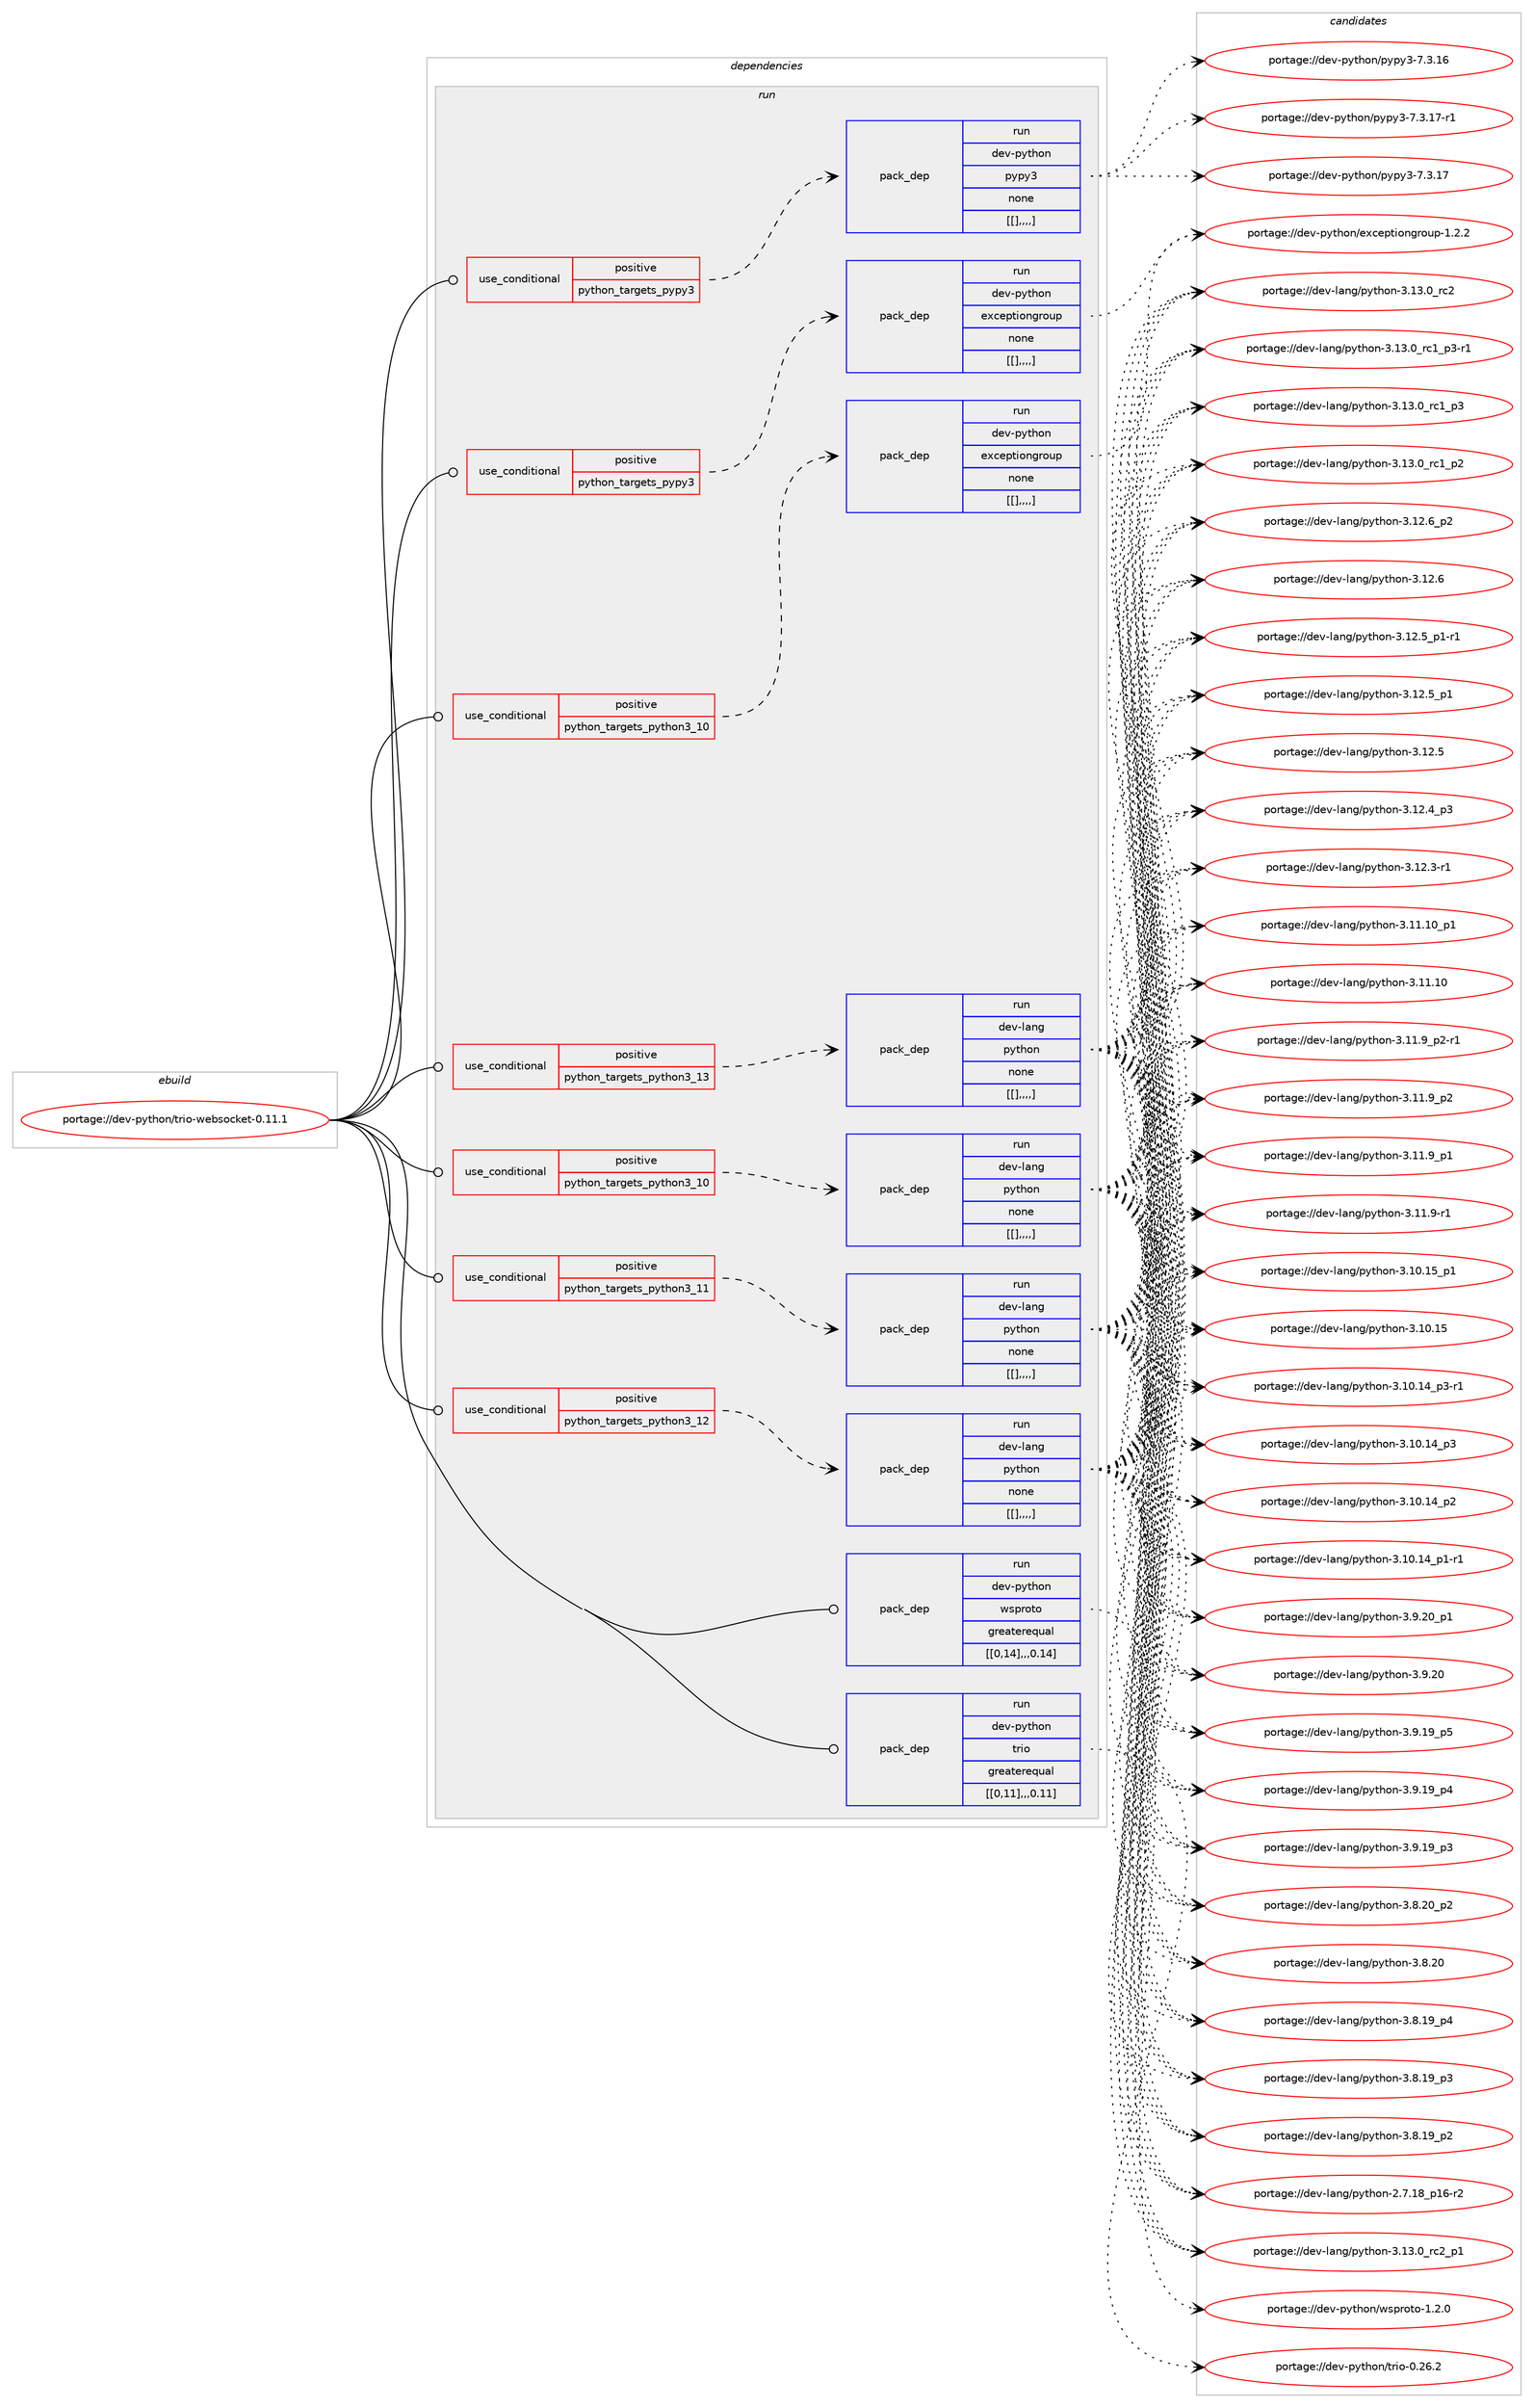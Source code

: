 digraph prolog {

# *************
# Graph options
# *************

newrank=true;
concentrate=true;
compound=true;
graph [rankdir=LR,fontname=Helvetica,fontsize=10,ranksep=1.5];#, ranksep=2.5, nodesep=0.2];
edge  [arrowhead=vee];
node  [fontname=Helvetica,fontsize=10];

# **********
# The ebuild
# **********

subgraph cluster_leftcol {
color=gray;
label=<<i>ebuild</i>>;
id [label="portage://dev-python/trio-websocket-0.11.1", color=red, width=4, href="../dev-python/trio-websocket-0.11.1.svg"];
}

# ****************
# The dependencies
# ****************

subgraph cluster_midcol {
color=gray;
label=<<i>dependencies</i>>;
subgraph cluster_compile {
fillcolor="#eeeeee";
style=filled;
label=<<i>compile</i>>;
}
subgraph cluster_compileandrun {
fillcolor="#eeeeee";
style=filled;
label=<<i>compile and run</i>>;
}
subgraph cluster_run {
fillcolor="#eeeeee";
style=filled;
label=<<i>run</i>>;
subgraph cond42432 {
dependency169574 [label=<<TABLE BORDER="0" CELLBORDER="1" CELLSPACING="0" CELLPADDING="4"><TR><TD ROWSPAN="3" CELLPADDING="10">use_conditional</TD></TR><TR><TD>positive</TD></TR><TR><TD>python_targets_pypy3</TD></TR></TABLE>>, shape=none, color=red];
subgraph pack125879 {
dependency169575 [label=<<TABLE BORDER="0" CELLBORDER="1" CELLSPACING="0" CELLPADDING="4" WIDTH="220"><TR><TD ROWSPAN="6" CELLPADDING="30">pack_dep</TD></TR><TR><TD WIDTH="110">run</TD></TR><TR><TD>dev-python</TD></TR><TR><TD>exceptiongroup</TD></TR><TR><TD>none</TD></TR><TR><TD>[[],,,,]</TD></TR></TABLE>>, shape=none, color=blue];
}
dependency169574:e -> dependency169575:w [weight=20,style="dashed",arrowhead="vee"];
}
id:e -> dependency169574:w [weight=20,style="solid",arrowhead="odot"];
subgraph cond42433 {
dependency169576 [label=<<TABLE BORDER="0" CELLBORDER="1" CELLSPACING="0" CELLPADDING="4"><TR><TD ROWSPAN="3" CELLPADDING="10">use_conditional</TD></TR><TR><TD>positive</TD></TR><TR><TD>python_targets_pypy3</TD></TR></TABLE>>, shape=none, color=red];
subgraph pack125880 {
dependency169577 [label=<<TABLE BORDER="0" CELLBORDER="1" CELLSPACING="0" CELLPADDING="4" WIDTH="220"><TR><TD ROWSPAN="6" CELLPADDING="30">pack_dep</TD></TR><TR><TD WIDTH="110">run</TD></TR><TR><TD>dev-python</TD></TR><TR><TD>pypy3</TD></TR><TR><TD>none</TD></TR><TR><TD>[[],,,,]</TD></TR></TABLE>>, shape=none, color=blue];
}
dependency169576:e -> dependency169577:w [weight=20,style="dashed",arrowhead="vee"];
}
id:e -> dependency169576:w [weight=20,style="solid",arrowhead="odot"];
subgraph cond42434 {
dependency169578 [label=<<TABLE BORDER="0" CELLBORDER="1" CELLSPACING="0" CELLPADDING="4"><TR><TD ROWSPAN="3" CELLPADDING="10">use_conditional</TD></TR><TR><TD>positive</TD></TR><TR><TD>python_targets_python3_10</TD></TR></TABLE>>, shape=none, color=red];
subgraph pack125881 {
dependency169579 [label=<<TABLE BORDER="0" CELLBORDER="1" CELLSPACING="0" CELLPADDING="4" WIDTH="220"><TR><TD ROWSPAN="6" CELLPADDING="30">pack_dep</TD></TR><TR><TD WIDTH="110">run</TD></TR><TR><TD>dev-lang</TD></TR><TR><TD>python</TD></TR><TR><TD>none</TD></TR><TR><TD>[[],,,,]</TD></TR></TABLE>>, shape=none, color=blue];
}
dependency169578:e -> dependency169579:w [weight=20,style="dashed",arrowhead="vee"];
}
id:e -> dependency169578:w [weight=20,style="solid",arrowhead="odot"];
subgraph cond42435 {
dependency169580 [label=<<TABLE BORDER="0" CELLBORDER="1" CELLSPACING="0" CELLPADDING="4"><TR><TD ROWSPAN="3" CELLPADDING="10">use_conditional</TD></TR><TR><TD>positive</TD></TR><TR><TD>python_targets_python3_10</TD></TR></TABLE>>, shape=none, color=red];
subgraph pack125882 {
dependency169581 [label=<<TABLE BORDER="0" CELLBORDER="1" CELLSPACING="0" CELLPADDING="4" WIDTH="220"><TR><TD ROWSPAN="6" CELLPADDING="30">pack_dep</TD></TR><TR><TD WIDTH="110">run</TD></TR><TR><TD>dev-python</TD></TR><TR><TD>exceptiongroup</TD></TR><TR><TD>none</TD></TR><TR><TD>[[],,,,]</TD></TR></TABLE>>, shape=none, color=blue];
}
dependency169580:e -> dependency169581:w [weight=20,style="dashed",arrowhead="vee"];
}
id:e -> dependency169580:w [weight=20,style="solid",arrowhead="odot"];
subgraph cond42436 {
dependency169582 [label=<<TABLE BORDER="0" CELLBORDER="1" CELLSPACING="0" CELLPADDING="4"><TR><TD ROWSPAN="3" CELLPADDING="10">use_conditional</TD></TR><TR><TD>positive</TD></TR><TR><TD>python_targets_python3_11</TD></TR></TABLE>>, shape=none, color=red];
subgraph pack125883 {
dependency169583 [label=<<TABLE BORDER="0" CELLBORDER="1" CELLSPACING="0" CELLPADDING="4" WIDTH="220"><TR><TD ROWSPAN="6" CELLPADDING="30">pack_dep</TD></TR><TR><TD WIDTH="110">run</TD></TR><TR><TD>dev-lang</TD></TR><TR><TD>python</TD></TR><TR><TD>none</TD></TR><TR><TD>[[],,,,]</TD></TR></TABLE>>, shape=none, color=blue];
}
dependency169582:e -> dependency169583:w [weight=20,style="dashed",arrowhead="vee"];
}
id:e -> dependency169582:w [weight=20,style="solid",arrowhead="odot"];
subgraph cond42437 {
dependency169584 [label=<<TABLE BORDER="0" CELLBORDER="1" CELLSPACING="0" CELLPADDING="4"><TR><TD ROWSPAN="3" CELLPADDING="10">use_conditional</TD></TR><TR><TD>positive</TD></TR><TR><TD>python_targets_python3_12</TD></TR></TABLE>>, shape=none, color=red];
subgraph pack125884 {
dependency169585 [label=<<TABLE BORDER="0" CELLBORDER="1" CELLSPACING="0" CELLPADDING="4" WIDTH="220"><TR><TD ROWSPAN="6" CELLPADDING="30">pack_dep</TD></TR><TR><TD WIDTH="110">run</TD></TR><TR><TD>dev-lang</TD></TR><TR><TD>python</TD></TR><TR><TD>none</TD></TR><TR><TD>[[],,,,]</TD></TR></TABLE>>, shape=none, color=blue];
}
dependency169584:e -> dependency169585:w [weight=20,style="dashed",arrowhead="vee"];
}
id:e -> dependency169584:w [weight=20,style="solid",arrowhead="odot"];
subgraph cond42438 {
dependency169586 [label=<<TABLE BORDER="0" CELLBORDER="1" CELLSPACING="0" CELLPADDING="4"><TR><TD ROWSPAN="3" CELLPADDING="10">use_conditional</TD></TR><TR><TD>positive</TD></TR><TR><TD>python_targets_python3_13</TD></TR></TABLE>>, shape=none, color=red];
subgraph pack125885 {
dependency169587 [label=<<TABLE BORDER="0" CELLBORDER="1" CELLSPACING="0" CELLPADDING="4" WIDTH="220"><TR><TD ROWSPAN="6" CELLPADDING="30">pack_dep</TD></TR><TR><TD WIDTH="110">run</TD></TR><TR><TD>dev-lang</TD></TR><TR><TD>python</TD></TR><TR><TD>none</TD></TR><TR><TD>[[],,,,]</TD></TR></TABLE>>, shape=none, color=blue];
}
dependency169586:e -> dependency169587:w [weight=20,style="dashed",arrowhead="vee"];
}
id:e -> dependency169586:w [weight=20,style="solid",arrowhead="odot"];
subgraph pack125886 {
dependency169588 [label=<<TABLE BORDER="0" CELLBORDER="1" CELLSPACING="0" CELLPADDING="4" WIDTH="220"><TR><TD ROWSPAN="6" CELLPADDING="30">pack_dep</TD></TR><TR><TD WIDTH="110">run</TD></TR><TR><TD>dev-python</TD></TR><TR><TD>trio</TD></TR><TR><TD>greaterequal</TD></TR><TR><TD>[[0,11],,,0.11]</TD></TR></TABLE>>, shape=none, color=blue];
}
id:e -> dependency169588:w [weight=20,style="solid",arrowhead="odot"];
subgraph pack125887 {
dependency169589 [label=<<TABLE BORDER="0" CELLBORDER="1" CELLSPACING="0" CELLPADDING="4" WIDTH="220"><TR><TD ROWSPAN="6" CELLPADDING="30">pack_dep</TD></TR><TR><TD WIDTH="110">run</TD></TR><TR><TD>dev-python</TD></TR><TR><TD>wsproto</TD></TR><TR><TD>greaterequal</TD></TR><TR><TD>[[0,14],,,0.14]</TD></TR></TABLE>>, shape=none, color=blue];
}
id:e -> dependency169589:w [weight=20,style="solid",arrowhead="odot"];
}
}

# **************
# The candidates
# **************

subgraph cluster_choices {
rank=same;
color=gray;
label=<<i>candidates</i>>;

subgraph choice125879 {
color=black;
nodesep=1;
choice100101118451121211161041111104710112099101112116105111110103114111117112454946504650 [label="portage://dev-python/exceptiongroup-1.2.2", color=red, width=4,href="../dev-python/exceptiongroup-1.2.2.svg"];
dependency169575:e -> choice100101118451121211161041111104710112099101112116105111110103114111117112454946504650:w [style=dotted,weight="100"];
}
subgraph choice125880 {
color=black;
nodesep=1;
choice100101118451121211161041111104711212111212151455546514649554511449 [label="portage://dev-python/pypy3-7.3.17-r1", color=red, width=4,href="../dev-python/pypy3-7.3.17-r1.svg"];
choice10010111845112121116104111110471121211121215145554651464955 [label="portage://dev-python/pypy3-7.3.17", color=red, width=4,href="../dev-python/pypy3-7.3.17.svg"];
choice10010111845112121116104111110471121211121215145554651464954 [label="portage://dev-python/pypy3-7.3.16", color=red, width=4,href="../dev-python/pypy3-7.3.16.svg"];
dependency169577:e -> choice100101118451121211161041111104711212111212151455546514649554511449:w [style=dotted,weight="100"];
dependency169577:e -> choice10010111845112121116104111110471121211121215145554651464955:w [style=dotted,weight="100"];
dependency169577:e -> choice10010111845112121116104111110471121211121215145554651464954:w [style=dotted,weight="100"];
}
subgraph choice125881 {
color=black;
nodesep=1;
choice100101118451089711010347112121116104111110455146495146489511499509511249 [label="portage://dev-lang/python-3.13.0_rc2_p1", color=red, width=4,href="../dev-lang/python-3.13.0_rc2_p1.svg"];
choice10010111845108971101034711212111610411111045514649514648951149950 [label="portage://dev-lang/python-3.13.0_rc2", color=red, width=4,href="../dev-lang/python-3.13.0_rc2.svg"];
choice1001011184510897110103471121211161041111104551464951464895114994995112514511449 [label="portage://dev-lang/python-3.13.0_rc1_p3-r1", color=red, width=4,href="../dev-lang/python-3.13.0_rc1_p3-r1.svg"];
choice100101118451089711010347112121116104111110455146495146489511499499511251 [label="portage://dev-lang/python-3.13.0_rc1_p3", color=red, width=4,href="../dev-lang/python-3.13.0_rc1_p3.svg"];
choice100101118451089711010347112121116104111110455146495146489511499499511250 [label="portage://dev-lang/python-3.13.0_rc1_p2", color=red, width=4,href="../dev-lang/python-3.13.0_rc1_p2.svg"];
choice100101118451089711010347112121116104111110455146495046549511250 [label="portage://dev-lang/python-3.12.6_p2", color=red, width=4,href="../dev-lang/python-3.12.6_p2.svg"];
choice10010111845108971101034711212111610411111045514649504654 [label="portage://dev-lang/python-3.12.6", color=red, width=4,href="../dev-lang/python-3.12.6.svg"];
choice1001011184510897110103471121211161041111104551464950465395112494511449 [label="portage://dev-lang/python-3.12.5_p1-r1", color=red, width=4,href="../dev-lang/python-3.12.5_p1-r1.svg"];
choice100101118451089711010347112121116104111110455146495046539511249 [label="portage://dev-lang/python-3.12.5_p1", color=red, width=4,href="../dev-lang/python-3.12.5_p1.svg"];
choice10010111845108971101034711212111610411111045514649504653 [label="portage://dev-lang/python-3.12.5", color=red, width=4,href="../dev-lang/python-3.12.5.svg"];
choice100101118451089711010347112121116104111110455146495046529511251 [label="portage://dev-lang/python-3.12.4_p3", color=red, width=4,href="../dev-lang/python-3.12.4_p3.svg"];
choice100101118451089711010347112121116104111110455146495046514511449 [label="portage://dev-lang/python-3.12.3-r1", color=red, width=4,href="../dev-lang/python-3.12.3-r1.svg"];
choice10010111845108971101034711212111610411111045514649494649489511249 [label="portage://dev-lang/python-3.11.10_p1", color=red, width=4,href="../dev-lang/python-3.11.10_p1.svg"];
choice1001011184510897110103471121211161041111104551464949464948 [label="portage://dev-lang/python-3.11.10", color=red, width=4,href="../dev-lang/python-3.11.10.svg"];
choice1001011184510897110103471121211161041111104551464949465795112504511449 [label="portage://dev-lang/python-3.11.9_p2-r1", color=red, width=4,href="../dev-lang/python-3.11.9_p2-r1.svg"];
choice100101118451089711010347112121116104111110455146494946579511250 [label="portage://dev-lang/python-3.11.9_p2", color=red, width=4,href="../dev-lang/python-3.11.9_p2.svg"];
choice100101118451089711010347112121116104111110455146494946579511249 [label="portage://dev-lang/python-3.11.9_p1", color=red, width=4,href="../dev-lang/python-3.11.9_p1.svg"];
choice100101118451089711010347112121116104111110455146494946574511449 [label="portage://dev-lang/python-3.11.9-r1", color=red, width=4,href="../dev-lang/python-3.11.9-r1.svg"];
choice10010111845108971101034711212111610411111045514649484649539511249 [label="portage://dev-lang/python-3.10.15_p1", color=red, width=4,href="../dev-lang/python-3.10.15_p1.svg"];
choice1001011184510897110103471121211161041111104551464948464953 [label="portage://dev-lang/python-3.10.15", color=red, width=4,href="../dev-lang/python-3.10.15.svg"];
choice100101118451089711010347112121116104111110455146494846495295112514511449 [label="portage://dev-lang/python-3.10.14_p3-r1", color=red, width=4,href="../dev-lang/python-3.10.14_p3-r1.svg"];
choice10010111845108971101034711212111610411111045514649484649529511251 [label="portage://dev-lang/python-3.10.14_p3", color=red, width=4,href="../dev-lang/python-3.10.14_p3.svg"];
choice10010111845108971101034711212111610411111045514649484649529511250 [label="portage://dev-lang/python-3.10.14_p2", color=red, width=4,href="../dev-lang/python-3.10.14_p2.svg"];
choice100101118451089711010347112121116104111110455146494846495295112494511449 [label="portage://dev-lang/python-3.10.14_p1-r1", color=red, width=4,href="../dev-lang/python-3.10.14_p1-r1.svg"];
choice100101118451089711010347112121116104111110455146574650489511249 [label="portage://dev-lang/python-3.9.20_p1", color=red, width=4,href="../dev-lang/python-3.9.20_p1.svg"];
choice10010111845108971101034711212111610411111045514657465048 [label="portage://dev-lang/python-3.9.20", color=red, width=4,href="../dev-lang/python-3.9.20.svg"];
choice100101118451089711010347112121116104111110455146574649579511253 [label="portage://dev-lang/python-3.9.19_p5", color=red, width=4,href="../dev-lang/python-3.9.19_p5.svg"];
choice100101118451089711010347112121116104111110455146574649579511252 [label="portage://dev-lang/python-3.9.19_p4", color=red, width=4,href="../dev-lang/python-3.9.19_p4.svg"];
choice100101118451089711010347112121116104111110455146574649579511251 [label="portage://dev-lang/python-3.9.19_p3", color=red, width=4,href="../dev-lang/python-3.9.19_p3.svg"];
choice100101118451089711010347112121116104111110455146564650489511250 [label="portage://dev-lang/python-3.8.20_p2", color=red, width=4,href="../dev-lang/python-3.8.20_p2.svg"];
choice10010111845108971101034711212111610411111045514656465048 [label="portage://dev-lang/python-3.8.20", color=red, width=4,href="../dev-lang/python-3.8.20.svg"];
choice100101118451089711010347112121116104111110455146564649579511252 [label="portage://dev-lang/python-3.8.19_p4", color=red, width=4,href="../dev-lang/python-3.8.19_p4.svg"];
choice100101118451089711010347112121116104111110455146564649579511251 [label="portage://dev-lang/python-3.8.19_p3", color=red, width=4,href="../dev-lang/python-3.8.19_p3.svg"];
choice100101118451089711010347112121116104111110455146564649579511250 [label="portage://dev-lang/python-3.8.19_p2", color=red, width=4,href="../dev-lang/python-3.8.19_p2.svg"];
choice100101118451089711010347112121116104111110455046554649569511249544511450 [label="portage://dev-lang/python-2.7.18_p16-r2", color=red, width=4,href="../dev-lang/python-2.7.18_p16-r2.svg"];
dependency169579:e -> choice100101118451089711010347112121116104111110455146495146489511499509511249:w [style=dotted,weight="100"];
dependency169579:e -> choice10010111845108971101034711212111610411111045514649514648951149950:w [style=dotted,weight="100"];
dependency169579:e -> choice1001011184510897110103471121211161041111104551464951464895114994995112514511449:w [style=dotted,weight="100"];
dependency169579:e -> choice100101118451089711010347112121116104111110455146495146489511499499511251:w [style=dotted,weight="100"];
dependency169579:e -> choice100101118451089711010347112121116104111110455146495146489511499499511250:w [style=dotted,weight="100"];
dependency169579:e -> choice100101118451089711010347112121116104111110455146495046549511250:w [style=dotted,weight="100"];
dependency169579:e -> choice10010111845108971101034711212111610411111045514649504654:w [style=dotted,weight="100"];
dependency169579:e -> choice1001011184510897110103471121211161041111104551464950465395112494511449:w [style=dotted,weight="100"];
dependency169579:e -> choice100101118451089711010347112121116104111110455146495046539511249:w [style=dotted,weight="100"];
dependency169579:e -> choice10010111845108971101034711212111610411111045514649504653:w [style=dotted,weight="100"];
dependency169579:e -> choice100101118451089711010347112121116104111110455146495046529511251:w [style=dotted,weight="100"];
dependency169579:e -> choice100101118451089711010347112121116104111110455146495046514511449:w [style=dotted,weight="100"];
dependency169579:e -> choice10010111845108971101034711212111610411111045514649494649489511249:w [style=dotted,weight="100"];
dependency169579:e -> choice1001011184510897110103471121211161041111104551464949464948:w [style=dotted,weight="100"];
dependency169579:e -> choice1001011184510897110103471121211161041111104551464949465795112504511449:w [style=dotted,weight="100"];
dependency169579:e -> choice100101118451089711010347112121116104111110455146494946579511250:w [style=dotted,weight="100"];
dependency169579:e -> choice100101118451089711010347112121116104111110455146494946579511249:w [style=dotted,weight="100"];
dependency169579:e -> choice100101118451089711010347112121116104111110455146494946574511449:w [style=dotted,weight="100"];
dependency169579:e -> choice10010111845108971101034711212111610411111045514649484649539511249:w [style=dotted,weight="100"];
dependency169579:e -> choice1001011184510897110103471121211161041111104551464948464953:w [style=dotted,weight="100"];
dependency169579:e -> choice100101118451089711010347112121116104111110455146494846495295112514511449:w [style=dotted,weight="100"];
dependency169579:e -> choice10010111845108971101034711212111610411111045514649484649529511251:w [style=dotted,weight="100"];
dependency169579:e -> choice10010111845108971101034711212111610411111045514649484649529511250:w [style=dotted,weight="100"];
dependency169579:e -> choice100101118451089711010347112121116104111110455146494846495295112494511449:w [style=dotted,weight="100"];
dependency169579:e -> choice100101118451089711010347112121116104111110455146574650489511249:w [style=dotted,weight="100"];
dependency169579:e -> choice10010111845108971101034711212111610411111045514657465048:w [style=dotted,weight="100"];
dependency169579:e -> choice100101118451089711010347112121116104111110455146574649579511253:w [style=dotted,weight="100"];
dependency169579:e -> choice100101118451089711010347112121116104111110455146574649579511252:w [style=dotted,weight="100"];
dependency169579:e -> choice100101118451089711010347112121116104111110455146574649579511251:w [style=dotted,weight="100"];
dependency169579:e -> choice100101118451089711010347112121116104111110455146564650489511250:w [style=dotted,weight="100"];
dependency169579:e -> choice10010111845108971101034711212111610411111045514656465048:w [style=dotted,weight="100"];
dependency169579:e -> choice100101118451089711010347112121116104111110455146564649579511252:w [style=dotted,weight="100"];
dependency169579:e -> choice100101118451089711010347112121116104111110455146564649579511251:w [style=dotted,weight="100"];
dependency169579:e -> choice100101118451089711010347112121116104111110455146564649579511250:w [style=dotted,weight="100"];
dependency169579:e -> choice100101118451089711010347112121116104111110455046554649569511249544511450:w [style=dotted,weight="100"];
}
subgraph choice125882 {
color=black;
nodesep=1;
choice100101118451121211161041111104710112099101112116105111110103114111117112454946504650 [label="portage://dev-python/exceptiongroup-1.2.2", color=red, width=4,href="../dev-python/exceptiongroup-1.2.2.svg"];
dependency169581:e -> choice100101118451121211161041111104710112099101112116105111110103114111117112454946504650:w [style=dotted,weight="100"];
}
subgraph choice125883 {
color=black;
nodesep=1;
choice100101118451089711010347112121116104111110455146495146489511499509511249 [label="portage://dev-lang/python-3.13.0_rc2_p1", color=red, width=4,href="../dev-lang/python-3.13.0_rc2_p1.svg"];
choice10010111845108971101034711212111610411111045514649514648951149950 [label="portage://dev-lang/python-3.13.0_rc2", color=red, width=4,href="../dev-lang/python-3.13.0_rc2.svg"];
choice1001011184510897110103471121211161041111104551464951464895114994995112514511449 [label="portage://dev-lang/python-3.13.0_rc1_p3-r1", color=red, width=4,href="../dev-lang/python-3.13.0_rc1_p3-r1.svg"];
choice100101118451089711010347112121116104111110455146495146489511499499511251 [label="portage://dev-lang/python-3.13.0_rc1_p3", color=red, width=4,href="../dev-lang/python-3.13.0_rc1_p3.svg"];
choice100101118451089711010347112121116104111110455146495146489511499499511250 [label="portage://dev-lang/python-3.13.0_rc1_p2", color=red, width=4,href="../dev-lang/python-3.13.0_rc1_p2.svg"];
choice100101118451089711010347112121116104111110455146495046549511250 [label="portage://dev-lang/python-3.12.6_p2", color=red, width=4,href="../dev-lang/python-3.12.6_p2.svg"];
choice10010111845108971101034711212111610411111045514649504654 [label="portage://dev-lang/python-3.12.6", color=red, width=4,href="../dev-lang/python-3.12.6.svg"];
choice1001011184510897110103471121211161041111104551464950465395112494511449 [label="portage://dev-lang/python-3.12.5_p1-r1", color=red, width=4,href="../dev-lang/python-3.12.5_p1-r1.svg"];
choice100101118451089711010347112121116104111110455146495046539511249 [label="portage://dev-lang/python-3.12.5_p1", color=red, width=4,href="../dev-lang/python-3.12.5_p1.svg"];
choice10010111845108971101034711212111610411111045514649504653 [label="portage://dev-lang/python-3.12.5", color=red, width=4,href="../dev-lang/python-3.12.5.svg"];
choice100101118451089711010347112121116104111110455146495046529511251 [label="portage://dev-lang/python-3.12.4_p3", color=red, width=4,href="../dev-lang/python-3.12.4_p3.svg"];
choice100101118451089711010347112121116104111110455146495046514511449 [label="portage://dev-lang/python-3.12.3-r1", color=red, width=4,href="../dev-lang/python-3.12.3-r1.svg"];
choice10010111845108971101034711212111610411111045514649494649489511249 [label="portage://dev-lang/python-3.11.10_p1", color=red, width=4,href="../dev-lang/python-3.11.10_p1.svg"];
choice1001011184510897110103471121211161041111104551464949464948 [label="portage://dev-lang/python-3.11.10", color=red, width=4,href="../dev-lang/python-3.11.10.svg"];
choice1001011184510897110103471121211161041111104551464949465795112504511449 [label="portage://dev-lang/python-3.11.9_p2-r1", color=red, width=4,href="../dev-lang/python-3.11.9_p2-r1.svg"];
choice100101118451089711010347112121116104111110455146494946579511250 [label="portage://dev-lang/python-3.11.9_p2", color=red, width=4,href="../dev-lang/python-3.11.9_p2.svg"];
choice100101118451089711010347112121116104111110455146494946579511249 [label="portage://dev-lang/python-3.11.9_p1", color=red, width=4,href="../dev-lang/python-3.11.9_p1.svg"];
choice100101118451089711010347112121116104111110455146494946574511449 [label="portage://dev-lang/python-3.11.9-r1", color=red, width=4,href="../dev-lang/python-3.11.9-r1.svg"];
choice10010111845108971101034711212111610411111045514649484649539511249 [label="portage://dev-lang/python-3.10.15_p1", color=red, width=4,href="../dev-lang/python-3.10.15_p1.svg"];
choice1001011184510897110103471121211161041111104551464948464953 [label="portage://dev-lang/python-3.10.15", color=red, width=4,href="../dev-lang/python-3.10.15.svg"];
choice100101118451089711010347112121116104111110455146494846495295112514511449 [label="portage://dev-lang/python-3.10.14_p3-r1", color=red, width=4,href="../dev-lang/python-3.10.14_p3-r1.svg"];
choice10010111845108971101034711212111610411111045514649484649529511251 [label="portage://dev-lang/python-3.10.14_p3", color=red, width=4,href="../dev-lang/python-3.10.14_p3.svg"];
choice10010111845108971101034711212111610411111045514649484649529511250 [label="portage://dev-lang/python-3.10.14_p2", color=red, width=4,href="../dev-lang/python-3.10.14_p2.svg"];
choice100101118451089711010347112121116104111110455146494846495295112494511449 [label="portage://dev-lang/python-3.10.14_p1-r1", color=red, width=4,href="../dev-lang/python-3.10.14_p1-r1.svg"];
choice100101118451089711010347112121116104111110455146574650489511249 [label="portage://dev-lang/python-3.9.20_p1", color=red, width=4,href="../dev-lang/python-3.9.20_p1.svg"];
choice10010111845108971101034711212111610411111045514657465048 [label="portage://dev-lang/python-3.9.20", color=red, width=4,href="../dev-lang/python-3.9.20.svg"];
choice100101118451089711010347112121116104111110455146574649579511253 [label="portage://dev-lang/python-3.9.19_p5", color=red, width=4,href="../dev-lang/python-3.9.19_p5.svg"];
choice100101118451089711010347112121116104111110455146574649579511252 [label="portage://dev-lang/python-3.9.19_p4", color=red, width=4,href="../dev-lang/python-3.9.19_p4.svg"];
choice100101118451089711010347112121116104111110455146574649579511251 [label="portage://dev-lang/python-3.9.19_p3", color=red, width=4,href="../dev-lang/python-3.9.19_p3.svg"];
choice100101118451089711010347112121116104111110455146564650489511250 [label="portage://dev-lang/python-3.8.20_p2", color=red, width=4,href="../dev-lang/python-3.8.20_p2.svg"];
choice10010111845108971101034711212111610411111045514656465048 [label="portage://dev-lang/python-3.8.20", color=red, width=4,href="../dev-lang/python-3.8.20.svg"];
choice100101118451089711010347112121116104111110455146564649579511252 [label="portage://dev-lang/python-3.8.19_p4", color=red, width=4,href="../dev-lang/python-3.8.19_p4.svg"];
choice100101118451089711010347112121116104111110455146564649579511251 [label="portage://dev-lang/python-3.8.19_p3", color=red, width=4,href="../dev-lang/python-3.8.19_p3.svg"];
choice100101118451089711010347112121116104111110455146564649579511250 [label="portage://dev-lang/python-3.8.19_p2", color=red, width=4,href="../dev-lang/python-3.8.19_p2.svg"];
choice100101118451089711010347112121116104111110455046554649569511249544511450 [label="portage://dev-lang/python-2.7.18_p16-r2", color=red, width=4,href="../dev-lang/python-2.7.18_p16-r2.svg"];
dependency169583:e -> choice100101118451089711010347112121116104111110455146495146489511499509511249:w [style=dotted,weight="100"];
dependency169583:e -> choice10010111845108971101034711212111610411111045514649514648951149950:w [style=dotted,weight="100"];
dependency169583:e -> choice1001011184510897110103471121211161041111104551464951464895114994995112514511449:w [style=dotted,weight="100"];
dependency169583:e -> choice100101118451089711010347112121116104111110455146495146489511499499511251:w [style=dotted,weight="100"];
dependency169583:e -> choice100101118451089711010347112121116104111110455146495146489511499499511250:w [style=dotted,weight="100"];
dependency169583:e -> choice100101118451089711010347112121116104111110455146495046549511250:w [style=dotted,weight="100"];
dependency169583:e -> choice10010111845108971101034711212111610411111045514649504654:w [style=dotted,weight="100"];
dependency169583:e -> choice1001011184510897110103471121211161041111104551464950465395112494511449:w [style=dotted,weight="100"];
dependency169583:e -> choice100101118451089711010347112121116104111110455146495046539511249:w [style=dotted,weight="100"];
dependency169583:e -> choice10010111845108971101034711212111610411111045514649504653:w [style=dotted,weight="100"];
dependency169583:e -> choice100101118451089711010347112121116104111110455146495046529511251:w [style=dotted,weight="100"];
dependency169583:e -> choice100101118451089711010347112121116104111110455146495046514511449:w [style=dotted,weight="100"];
dependency169583:e -> choice10010111845108971101034711212111610411111045514649494649489511249:w [style=dotted,weight="100"];
dependency169583:e -> choice1001011184510897110103471121211161041111104551464949464948:w [style=dotted,weight="100"];
dependency169583:e -> choice1001011184510897110103471121211161041111104551464949465795112504511449:w [style=dotted,weight="100"];
dependency169583:e -> choice100101118451089711010347112121116104111110455146494946579511250:w [style=dotted,weight="100"];
dependency169583:e -> choice100101118451089711010347112121116104111110455146494946579511249:w [style=dotted,weight="100"];
dependency169583:e -> choice100101118451089711010347112121116104111110455146494946574511449:w [style=dotted,weight="100"];
dependency169583:e -> choice10010111845108971101034711212111610411111045514649484649539511249:w [style=dotted,weight="100"];
dependency169583:e -> choice1001011184510897110103471121211161041111104551464948464953:w [style=dotted,weight="100"];
dependency169583:e -> choice100101118451089711010347112121116104111110455146494846495295112514511449:w [style=dotted,weight="100"];
dependency169583:e -> choice10010111845108971101034711212111610411111045514649484649529511251:w [style=dotted,weight="100"];
dependency169583:e -> choice10010111845108971101034711212111610411111045514649484649529511250:w [style=dotted,weight="100"];
dependency169583:e -> choice100101118451089711010347112121116104111110455146494846495295112494511449:w [style=dotted,weight="100"];
dependency169583:e -> choice100101118451089711010347112121116104111110455146574650489511249:w [style=dotted,weight="100"];
dependency169583:e -> choice10010111845108971101034711212111610411111045514657465048:w [style=dotted,weight="100"];
dependency169583:e -> choice100101118451089711010347112121116104111110455146574649579511253:w [style=dotted,weight="100"];
dependency169583:e -> choice100101118451089711010347112121116104111110455146574649579511252:w [style=dotted,weight="100"];
dependency169583:e -> choice100101118451089711010347112121116104111110455146574649579511251:w [style=dotted,weight="100"];
dependency169583:e -> choice100101118451089711010347112121116104111110455146564650489511250:w [style=dotted,weight="100"];
dependency169583:e -> choice10010111845108971101034711212111610411111045514656465048:w [style=dotted,weight="100"];
dependency169583:e -> choice100101118451089711010347112121116104111110455146564649579511252:w [style=dotted,weight="100"];
dependency169583:e -> choice100101118451089711010347112121116104111110455146564649579511251:w [style=dotted,weight="100"];
dependency169583:e -> choice100101118451089711010347112121116104111110455146564649579511250:w [style=dotted,weight="100"];
dependency169583:e -> choice100101118451089711010347112121116104111110455046554649569511249544511450:w [style=dotted,weight="100"];
}
subgraph choice125884 {
color=black;
nodesep=1;
choice100101118451089711010347112121116104111110455146495146489511499509511249 [label="portage://dev-lang/python-3.13.0_rc2_p1", color=red, width=4,href="../dev-lang/python-3.13.0_rc2_p1.svg"];
choice10010111845108971101034711212111610411111045514649514648951149950 [label="portage://dev-lang/python-3.13.0_rc2", color=red, width=4,href="../dev-lang/python-3.13.0_rc2.svg"];
choice1001011184510897110103471121211161041111104551464951464895114994995112514511449 [label="portage://dev-lang/python-3.13.0_rc1_p3-r1", color=red, width=4,href="../dev-lang/python-3.13.0_rc1_p3-r1.svg"];
choice100101118451089711010347112121116104111110455146495146489511499499511251 [label="portage://dev-lang/python-3.13.0_rc1_p3", color=red, width=4,href="../dev-lang/python-3.13.0_rc1_p3.svg"];
choice100101118451089711010347112121116104111110455146495146489511499499511250 [label="portage://dev-lang/python-3.13.0_rc1_p2", color=red, width=4,href="../dev-lang/python-3.13.0_rc1_p2.svg"];
choice100101118451089711010347112121116104111110455146495046549511250 [label="portage://dev-lang/python-3.12.6_p2", color=red, width=4,href="../dev-lang/python-3.12.6_p2.svg"];
choice10010111845108971101034711212111610411111045514649504654 [label="portage://dev-lang/python-3.12.6", color=red, width=4,href="../dev-lang/python-3.12.6.svg"];
choice1001011184510897110103471121211161041111104551464950465395112494511449 [label="portage://dev-lang/python-3.12.5_p1-r1", color=red, width=4,href="../dev-lang/python-3.12.5_p1-r1.svg"];
choice100101118451089711010347112121116104111110455146495046539511249 [label="portage://dev-lang/python-3.12.5_p1", color=red, width=4,href="../dev-lang/python-3.12.5_p1.svg"];
choice10010111845108971101034711212111610411111045514649504653 [label="portage://dev-lang/python-3.12.5", color=red, width=4,href="../dev-lang/python-3.12.5.svg"];
choice100101118451089711010347112121116104111110455146495046529511251 [label="portage://dev-lang/python-3.12.4_p3", color=red, width=4,href="../dev-lang/python-3.12.4_p3.svg"];
choice100101118451089711010347112121116104111110455146495046514511449 [label="portage://dev-lang/python-3.12.3-r1", color=red, width=4,href="../dev-lang/python-3.12.3-r1.svg"];
choice10010111845108971101034711212111610411111045514649494649489511249 [label="portage://dev-lang/python-3.11.10_p1", color=red, width=4,href="../dev-lang/python-3.11.10_p1.svg"];
choice1001011184510897110103471121211161041111104551464949464948 [label="portage://dev-lang/python-3.11.10", color=red, width=4,href="../dev-lang/python-3.11.10.svg"];
choice1001011184510897110103471121211161041111104551464949465795112504511449 [label="portage://dev-lang/python-3.11.9_p2-r1", color=red, width=4,href="../dev-lang/python-3.11.9_p2-r1.svg"];
choice100101118451089711010347112121116104111110455146494946579511250 [label="portage://dev-lang/python-3.11.9_p2", color=red, width=4,href="../dev-lang/python-3.11.9_p2.svg"];
choice100101118451089711010347112121116104111110455146494946579511249 [label="portage://dev-lang/python-3.11.9_p1", color=red, width=4,href="../dev-lang/python-3.11.9_p1.svg"];
choice100101118451089711010347112121116104111110455146494946574511449 [label="portage://dev-lang/python-3.11.9-r1", color=red, width=4,href="../dev-lang/python-3.11.9-r1.svg"];
choice10010111845108971101034711212111610411111045514649484649539511249 [label="portage://dev-lang/python-3.10.15_p1", color=red, width=4,href="../dev-lang/python-3.10.15_p1.svg"];
choice1001011184510897110103471121211161041111104551464948464953 [label="portage://dev-lang/python-3.10.15", color=red, width=4,href="../dev-lang/python-3.10.15.svg"];
choice100101118451089711010347112121116104111110455146494846495295112514511449 [label="portage://dev-lang/python-3.10.14_p3-r1", color=red, width=4,href="../dev-lang/python-3.10.14_p3-r1.svg"];
choice10010111845108971101034711212111610411111045514649484649529511251 [label="portage://dev-lang/python-3.10.14_p3", color=red, width=4,href="../dev-lang/python-3.10.14_p3.svg"];
choice10010111845108971101034711212111610411111045514649484649529511250 [label="portage://dev-lang/python-3.10.14_p2", color=red, width=4,href="../dev-lang/python-3.10.14_p2.svg"];
choice100101118451089711010347112121116104111110455146494846495295112494511449 [label="portage://dev-lang/python-3.10.14_p1-r1", color=red, width=4,href="../dev-lang/python-3.10.14_p1-r1.svg"];
choice100101118451089711010347112121116104111110455146574650489511249 [label="portage://dev-lang/python-3.9.20_p1", color=red, width=4,href="../dev-lang/python-3.9.20_p1.svg"];
choice10010111845108971101034711212111610411111045514657465048 [label="portage://dev-lang/python-3.9.20", color=red, width=4,href="../dev-lang/python-3.9.20.svg"];
choice100101118451089711010347112121116104111110455146574649579511253 [label="portage://dev-lang/python-3.9.19_p5", color=red, width=4,href="../dev-lang/python-3.9.19_p5.svg"];
choice100101118451089711010347112121116104111110455146574649579511252 [label="portage://dev-lang/python-3.9.19_p4", color=red, width=4,href="../dev-lang/python-3.9.19_p4.svg"];
choice100101118451089711010347112121116104111110455146574649579511251 [label="portage://dev-lang/python-3.9.19_p3", color=red, width=4,href="../dev-lang/python-3.9.19_p3.svg"];
choice100101118451089711010347112121116104111110455146564650489511250 [label="portage://dev-lang/python-3.8.20_p2", color=red, width=4,href="../dev-lang/python-3.8.20_p2.svg"];
choice10010111845108971101034711212111610411111045514656465048 [label="portage://dev-lang/python-3.8.20", color=red, width=4,href="../dev-lang/python-3.8.20.svg"];
choice100101118451089711010347112121116104111110455146564649579511252 [label="portage://dev-lang/python-3.8.19_p4", color=red, width=4,href="../dev-lang/python-3.8.19_p4.svg"];
choice100101118451089711010347112121116104111110455146564649579511251 [label="portage://dev-lang/python-3.8.19_p3", color=red, width=4,href="../dev-lang/python-3.8.19_p3.svg"];
choice100101118451089711010347112121116104111110455146564649579511250 [label="portage://dev-lang/python-3.8.19_p2", color=red, width=4,href="../dev-lang/python-3.8.19_p2.svg"];
choice100101118451089711010347112121116104111110455046554649569511249544511450 [label="portage://dev-lang/python-2.7.18_p16-r2", color=red, width=4,href="../dev-lang/python-2.7.18_p16-r2.svg"];
dependency169585:e -> choice100101118451089711010347112121116104111110455146495146489511499509511249:w [style=dotted,weight="100"];
dependency169585:e -> choice10010111845108971101034711212111610411111045514649514648951149950:w [style=dotted,weight="100"];
dependency169585:e -> choice1001011184510897110103471121211161041111104551464951464895114994995112514511449:w [style=dotted,weight="100"];
dependency169585:e -> choice100101118451089711010347112121116104111110455146495146489511499499511251:w [style=dotted,weight="100"];
dependency169585:e -> choice100101118451089711010347112121116104111110455146495146489511499499511250:w [style=dotted,weight="100"];
dependency169585:e -> choice100101118451089711010347112121116104111110455146495046549511250:w [style=dotted,weight="100"];
dependency169585:e -> choice10010111845108971101034711212111610411111045514649504654:w [style=dotted,weight="100"];
dependency169585:e -> choice1001011184510897110103471121211161041111104551464950465395112494511449:w [style=dotted,weight="100"];
dependency169585:e -> choice100101118451089711010347112121116104111110455146495046539511249:w [style=dotted,weight="100"];
dependency169585:e -> choice10010111845108971101034711212111610411111045514649504653:w [style=dotted,weight="100"];
dependency169585:e -> choice100101118451089711010347112121116104111110455146495046529511251:w [style=dotted,weight="100"];
dependency169585:e -> choice100101118451089711010347112121116104111110455146495046514511449:w [style=dotted,weight="100"];
dependency169585:e -> choice10010111845108971101034711212111610411111045514649494649489511249:w [style=dotted,weight="100"];
dependency169585:e -> choice1001011184510897110103471121211161041111104551464949464948:w [style=dotted,weight="100"];
dependency169585:e -> choice1001011184510897110103471121211161041111104551464949465795112504511449:w [style=dotted,weight="100"];
dependency169585:e -> choice100101118451089711010347112121116104111110455146494946579511250:w [style=dotted,weight="100"];
dependency169585:e -> choice100101118451089711010347112121116104111110455146494946579511249:w [style=dotted,weight="100"];
dependency169585:e -> choice100101118451089711010347112121116104111110455146494946574511449:w [style=dotted,weight="100"];
dependency169585:e -> choice10010111845108971101034711212111610411111045514649484649539511249:w [style=dotted,weight="100"];
dependency169585:e -> choice1001011184510897110103471121211161041111104551464948464953:w [style=dotted,weight="100"];
dependency169585:e -> choice100101118451089711010347112121116104111110455146494846495295112514511449:w [style=dotted,weight="100"];
dependency169585:e -> choice10010111845108971101034711212111610411111045514649484649529511251:w [style=dotted,weight="100"];
dependency169585:e -> choice10010111845108971101034711212111610411111045514649484649529511250:w [style=dotted,weight="100"];
dependency169585:e -> choice100101118451089711010347112121116104111110455146494846495295112494511449:w [style=dotted,weight="100"];
dependency169585:e -> choice100101118451089711010347112121116104111110455146574650489511249:w [style=dotted,weight="100"];
dependency169585:e -> choice10010111845108971101034711212111610411111045514657465048:w [style=dotted,weight="100"];
dependency169585:e -> choice100101118451089711010347112121116104111110455146574649579511253:w [style=dotted,weight="100"];
dependency169585:e -> choice100101118451089711010347112121116104111110455146574649579511252:w [style=dotted,weight="100"];
dependency169585:e -> choice100101118451089711010347112121116104111110455146574649579511251:w [style=dotted,weight="100"];
dependency169585:e -> choice100101118451089711010347112121116104111110455146564650489511250:w [style=dotted,weight="100"];
dependency169585:e -> choice10010111845108971101034711212111610411111045514656465048:w [style=dotted,weight="100"];
dependency169585:e -> choice100101118451089711010347112121116104111110455146564649579511252:w [style=dotted,weight="100"];
dependency169585:e -> choice100101118451089711010347112121116104111110455146564649579511251:w [style=dotted,weight="100"];
dependency169585:e -> choice100101118451089711010347112121116104111110455146564649579511250:w [style=dotted,weight="100"];
dependency169585:e -> choice100101118451089711010347112121116104111110455046554649569511249544511450:w [style=dotted,weight="100"];
}
subgraph choice125885 {
color=black;
nodesep=1;
choice100101118451089711010347112121116104111110455146495146489511499509511249 [label="portage://dev-lang/python-3.13.0_rc2_p1", color=red, width=4,href="../dev-lang/python-3.13.0_rc2_p1.svg"];
choice10010111845108971101034711212111610411111045514649514648951149950 [label="portage://dev-lang/python-3.13.0_rc2", color=red, width=4,href="../dev-lang/python-3.13.0_rc2.svg"];
choice1001011184510897110103471121211161041111104551464951464895114994995112514511449 [label="portage://dev-lang/python-3.13.0_rc1_p3-r1", color=red, width=4,href="../dev-lang/python-3.13.0_rc1_p3-r1.svg"];
choice100101118451089711010347112121116104111110455146495146489511499499511251 [label="portage://dev-lang/python-3.13.0_rc1_p3", color=red, width=4,href="../dev-lang/python-3.13.0_rc1_p3.svg"];
choice100101118451089711010347112121116104111110455146495146489511499499511250 [label="portage://dev-lang/python-3.13.0_rc1_p2", color=red, width=4,href="../dev-lang/python-3.13.0_rc1_p2.svg"];
choice100101118451089711010347112121116104111110455146495046549511250 [label="portage://dev-lang/python-3.12.6_p2", color=red, width=4,href="../dev-lang/python-3.12.6_p2.svg"];
choice10010111845108971101034711212111610411111045514649504654 [label="portage://dev-lang/python-3.12.6", color=red, width=4,href="../dev-lang/python-3.12.6.svg"];
choice1001011184510897110103471121211161041111104551464950465395112494511449 [label="portage://dev-lang/python-3.12.5_p1-r1", color=red, width=4,href="../dev-lang/python-3.12.5_p1-r1.svg"];
choice100101118451089711010347112121116104111110455146495046539511249 [label="portage://dev-lang/python-3.12.5_p1", color=red, width=4,href="../dev-lang/python-3.12.5_p1.svg"];
choice10010111845108971101034711212111610411111045514649504653 [label="portage://dev-lang/python-3.12.5", color=red, width=4,href="../dev-lang/python-3.12.5.svg"];
choice100101118451089711010347112121116104111110455146495046529511251 [label="portage://dev-lang/python-3.12.4_p3", color=red, width=4,href="../dev-lang/python-3.12.4_p3.svg"];
choice100101118451089711010347112121116104111110455146495046514511449 [label="portage://dev-lang/python-3.12.3-r1", color=red, width=4,href="../dev-lang/python-3.12.3-r1.svg"];
choice10010111845108971101034711212111610411111045514649494649489511249 [label="portage://dev-lang/python-3.11.10_p1", color=red, width=4,href="../dev-lang/python-3.11.10_p1.svg"];
choice1001011184510897110103471121211161041111104551464949464948 [label="portage://dev-lang/python-3.11.10", color=red, width=4,href="../dev-lang/python-3.11.10.svg"];
choice1001011184510897110103471121211161041111104551464949465795112504511449 [label="portage://dev-lang/python-3.11.9_p2-r1", color=red, width=4,href="../dev-lang/python-3.11.9_p2-r1.svg"];
choice100101118451089711010347112121116104111110455146494946579511250 [label="portage://dev-lang/python-3.11.9_p2", color=red, width=4,href="../dev-lang/python-3.11.9_p2.svg"];
choice100101118451089711010347112121116104111110455146494946579511249 [label="portage://dev-lang/python-3.11.9_p1", color=red, width=4,href="../dev-lang/python-3.11.9_p1.svg"];
choice100101118451089711010347112121116104111110455146494946574511449 [label="portage://dev-lang/python-3.11.9-r1", color=red, width=4,href="../dev-lang/python-3.11.9-r1.svg"];
choice10010111845108971101034711212111610411111045514649484649539511249 [label="portage://dev-lang/python-3.10.15_p1", color=red, width=4,href="../dev-lang/python-3.10.15_p1.svg"];
choice1001011184510897110103471121211161041111104551464948464953 [label="portage://dev-lang/python-3.10.15", color=red, width=4,href="../dev-lang/python-3.10.15.svg"];
choice100101118451089711010347112121116104111110455146494846495295112514511449 [label="portage://dev-lang/python-3.10.14_p3-r1", color=red, width=4,href="../dev-lang/python-3.10.14_p3-r1.svg"];
choice10010111845108971101034711212111610411111045514649484649529511251 [label="portage://dev-lang/python-3.10.14_p3", color=red, width=4,href="../dev-lang/python-3.10.14_p3.svg"];
choice10010111845108971101034711212111610411111045514649484649529511250 [label="portage://dev-lang/python-3.10.14_p2", color=red, width=4,href="../dev-lang/python-3.10.14_p2.svg"];
choice100101118451089711010347112121116104111110455146494846495295112494511449 [label="portage://dev-lang/python-3.10.14_p1-r1", color=red, width=4,href="../dev-lang/python-3.10.14_p1-r1.svg"];
choice100101118451089711010347112121116104111110455146574650489511249 [label="portage://dev-lang/python-3.9.20_p1", color=red, width=4,href="../dev-lang/python-3.9.20_p1.svg"];
choice10010111845108971101034711212111610411111045514657465048 [label="portage://dev-lang/python-3.9.20", color=red, width=4,href="../dev-lang/python-3.9.20.svg"];
choice100101118451089711010347112121116104111110455146574649579511253 [label="portage://dev-lang/python-3.9.19_p5", color=red, width=4,href="../dev-lang/python-3.9.19_p5.svg"];
choice100101118451089711010347112121116104111110455146574649579511252 [label="portage://dev-lang/python-3.9.19_p4", color=red, width=4,href="../dev-lang/python-3.9.19_p4.svg"];
choice100101118451089711010347112121116104111110455146574649579511251 [label="portage://dev-lang/python-3.9.19_p3", color=red, width=4,href="../dev-lang/python-3.9.19_p3.svg"];
choice100101118451089711010347112121116104111110455146564650489511250 [label="portage://dev-lang/python-3.8.20_p2", color=red, width=4,href="../dev-lang/python-3.8.20_p2.svg"];
choice10010111845108971101034711212111610411111045514656465048 [label="portage://dev-lang/python-3.8.20", color=red, width=4,href="../dev-lang/python-3.8.20.svg"];
choice100101118451089711010347112121116104111110455146564649579511252 [label="portage://dev-lang/python-3.8.19_p4", color=red, width=4,href="../dev-lang/python-3.8.19_p4.svg"];
choice100101118451089711010347112121116104111110455146564649579511251 [label="portage://dev-lang/python-3.8.19_p3", color=red, width=4,href="../dev-lang/python-3.8.19_p3.svg"];
choice100101118451089711010347112121116104111110455146564649579511250 [label="portage://dev-lang/python-3.8.19_p2", color=red, width=4,href="../dev-lang/python-3.8.19_p2.svg"];
choice100101118451089711010347112121116104111110455046554649569511249544511450 [label="portage://dev-lang/python-2.7.18_p16-r2", color=red, width=4,href="../dev-lang/python-2.7.18_p16-r2.svg"];
dependency169587:e -> choice100101118451089711010347112121116104111110455146495146489511499509511249:w [style=dotted,weight="100"];
dependency169587:e -> choice10010111845108971101034711212111610411111045514649514648951149950:w [style=dotted,weight="100"];
dependency169587:e -> choice1001011184510897110103471121211161041111104551464951464895114994995112514511449:w [style=dotted,weight="100"];
dependency169587:e -> choice100101118451089711010347112121116104111110455146495146489511499499511251:w [style=dotted,weight="100"];
dependency169587:e -> choice100101118451089711010347112121116104111110455146495146489511499499511250:w [style=dotted,weight="100"];
dependency169587:e -> choice100101118451089711010347112121116104111110455146495046549511250:w [style=dotted,weight="100"];
dependency169587:e -> choice10010111845108971101034711212111610411111045514649504654:w [style=dotted,weight="100"];
dependency169587:e -> choice1001011184510897110103471121211161041111104551464950465395112494511449:w [style=dotted,weight="100"];
dependency169587:e -> choice100101118451089711010347112121116104111110455146495046539511249:w [style=dotted,weight="100"];
dependency169587:e -> choice10010111845108971101034711212111610411111045514649504653:w [style=dotted,weight="100"];
dependency169587:e -> choice100101118451089711010347112121116104111110455146495046529511251:w [style=dotted,weight="100"];
dependency169587:e -> choice100101118451089711010347112121116104111110455146495046514511449:w [style=dotted,weight="100"];
dependency169587:e -> choice10010111845108971101034711212111610411111045514649494649489511249:w [style=dotted,weight="100"];
dependency169587:e -> choice1001011184510897110103471121211161041111104551464949464948:w [style=dotted,weight="100"];
dependency169587:e -> choice1001011184510897110103471121211161041111104551464949465795112504511449:w [style=dotted,weight="100"];
dependency169587:e -> choice100101118451089711010347112121116104111110455146494946579511250:w [style=dotted,weight="100"];
dependency169587:e -> choice100101118451089711010347112121116104111110455146494946579511249:w [style=dotted,weight="100"];
dependency169587:e -> choice100101118451089711010347112121116104111110455146494946574511449:w [style=dotted,weight="100"];
dependency169587:e -> choice10010111845108971101034711212111610411111045514649484649539511249:w [style=dotted,weight="100"];
dependency169587:e -> choice1001011184510897110103471121211161041111104551464948464953:w [style=dotted,weight="100"];
dependency169587:e -> choice100101118451089711010347112121116104111110455146494846495295112514511449:w [style=dotted,weight="100"];
dependency169587:e -> choice10010111845108971101034711212111610411111045514649484649529511251:w [style=dotted,weight="100"];
dependency169587:e -> choice10010111845108971101034711212111610411111045514649484649529511250:w [style=dotted,weight="100"];
dependency169587:e -> choice100101118451089711010347112121116104111110455146494846495295112494511449:w [style=dotted,weight="100"];
dependency169587:e -> choice100101118451089711010347112121116104111110455146574650489511249:w [style=dotted,weight="100"];
dependency169587:e -> choice10010111845108971101034711212111610411111045514657465048:w [style=dotted,weight="100"];
dependency169587:e -> choice100101118451089711010347112121116104111110455146574649579511253:w [style=dotted,weight="100"];
dependency169587:e -> choice100101118451089711010347112121116104111110455146574649579511252:w [style=dotted,weight="100"];
dependency169587:e -> choice100101118451089711010347112121116104111110455146574649579511251:w [style=dotted,weight="100"];
dependency169587:e -> choice100101118451089711010347112121116104111110455146564650489511250:w [style=dotted,weight="100"];
dependency169587:e -> choice10010111845108971101034711212111610411111045514656465048:w [style=dotted,weight="100"];
dependency169587:e -> choice100101118451089711010347112121116104111110455146564649579511252:w [style=dotted,weight="100"];
dependency169587:e -> choice100101118451089711010347112121116104111110455146564649579511251:w [style=dotted,weight="100"];
dependency169587:e -> choice100101118451089711010347112121116104111110455146564649579511250:w [style=dotted,weight="100"];
dependency169587:e -> choice100101118451089711010347112121116104111110455046554649569511249544511450:w [style=dotted,weight="100"];
}
subgraph choice125886 {
color=black;
nodesep=1;
choice100101118451121211161041111104711611410511145484650544650 [label="portage://dev-python/trio-0.26.2", color=red, width=4,href="../dev-python/trio-0.26.2.svg"];
dependency169588:e -> choice100101118451121211161041111104711611410511145484650544650:w [style=dotted,weight="100"];
}
subgraph choice125887 {
color=black;
nodesep=1;
choice1001011184511212111610411111047119115112114111116111454946504648 [label="portage://dev-python/wsproto-1.2.0", color=red, width=4,href="../dev-python/wsproto-1.2.0.svg"];
dependency169589:e -> choice1001011184511212111610411111047119115112114111116111454946504648:w [style=dotted,weight="100"];
}
}

}
